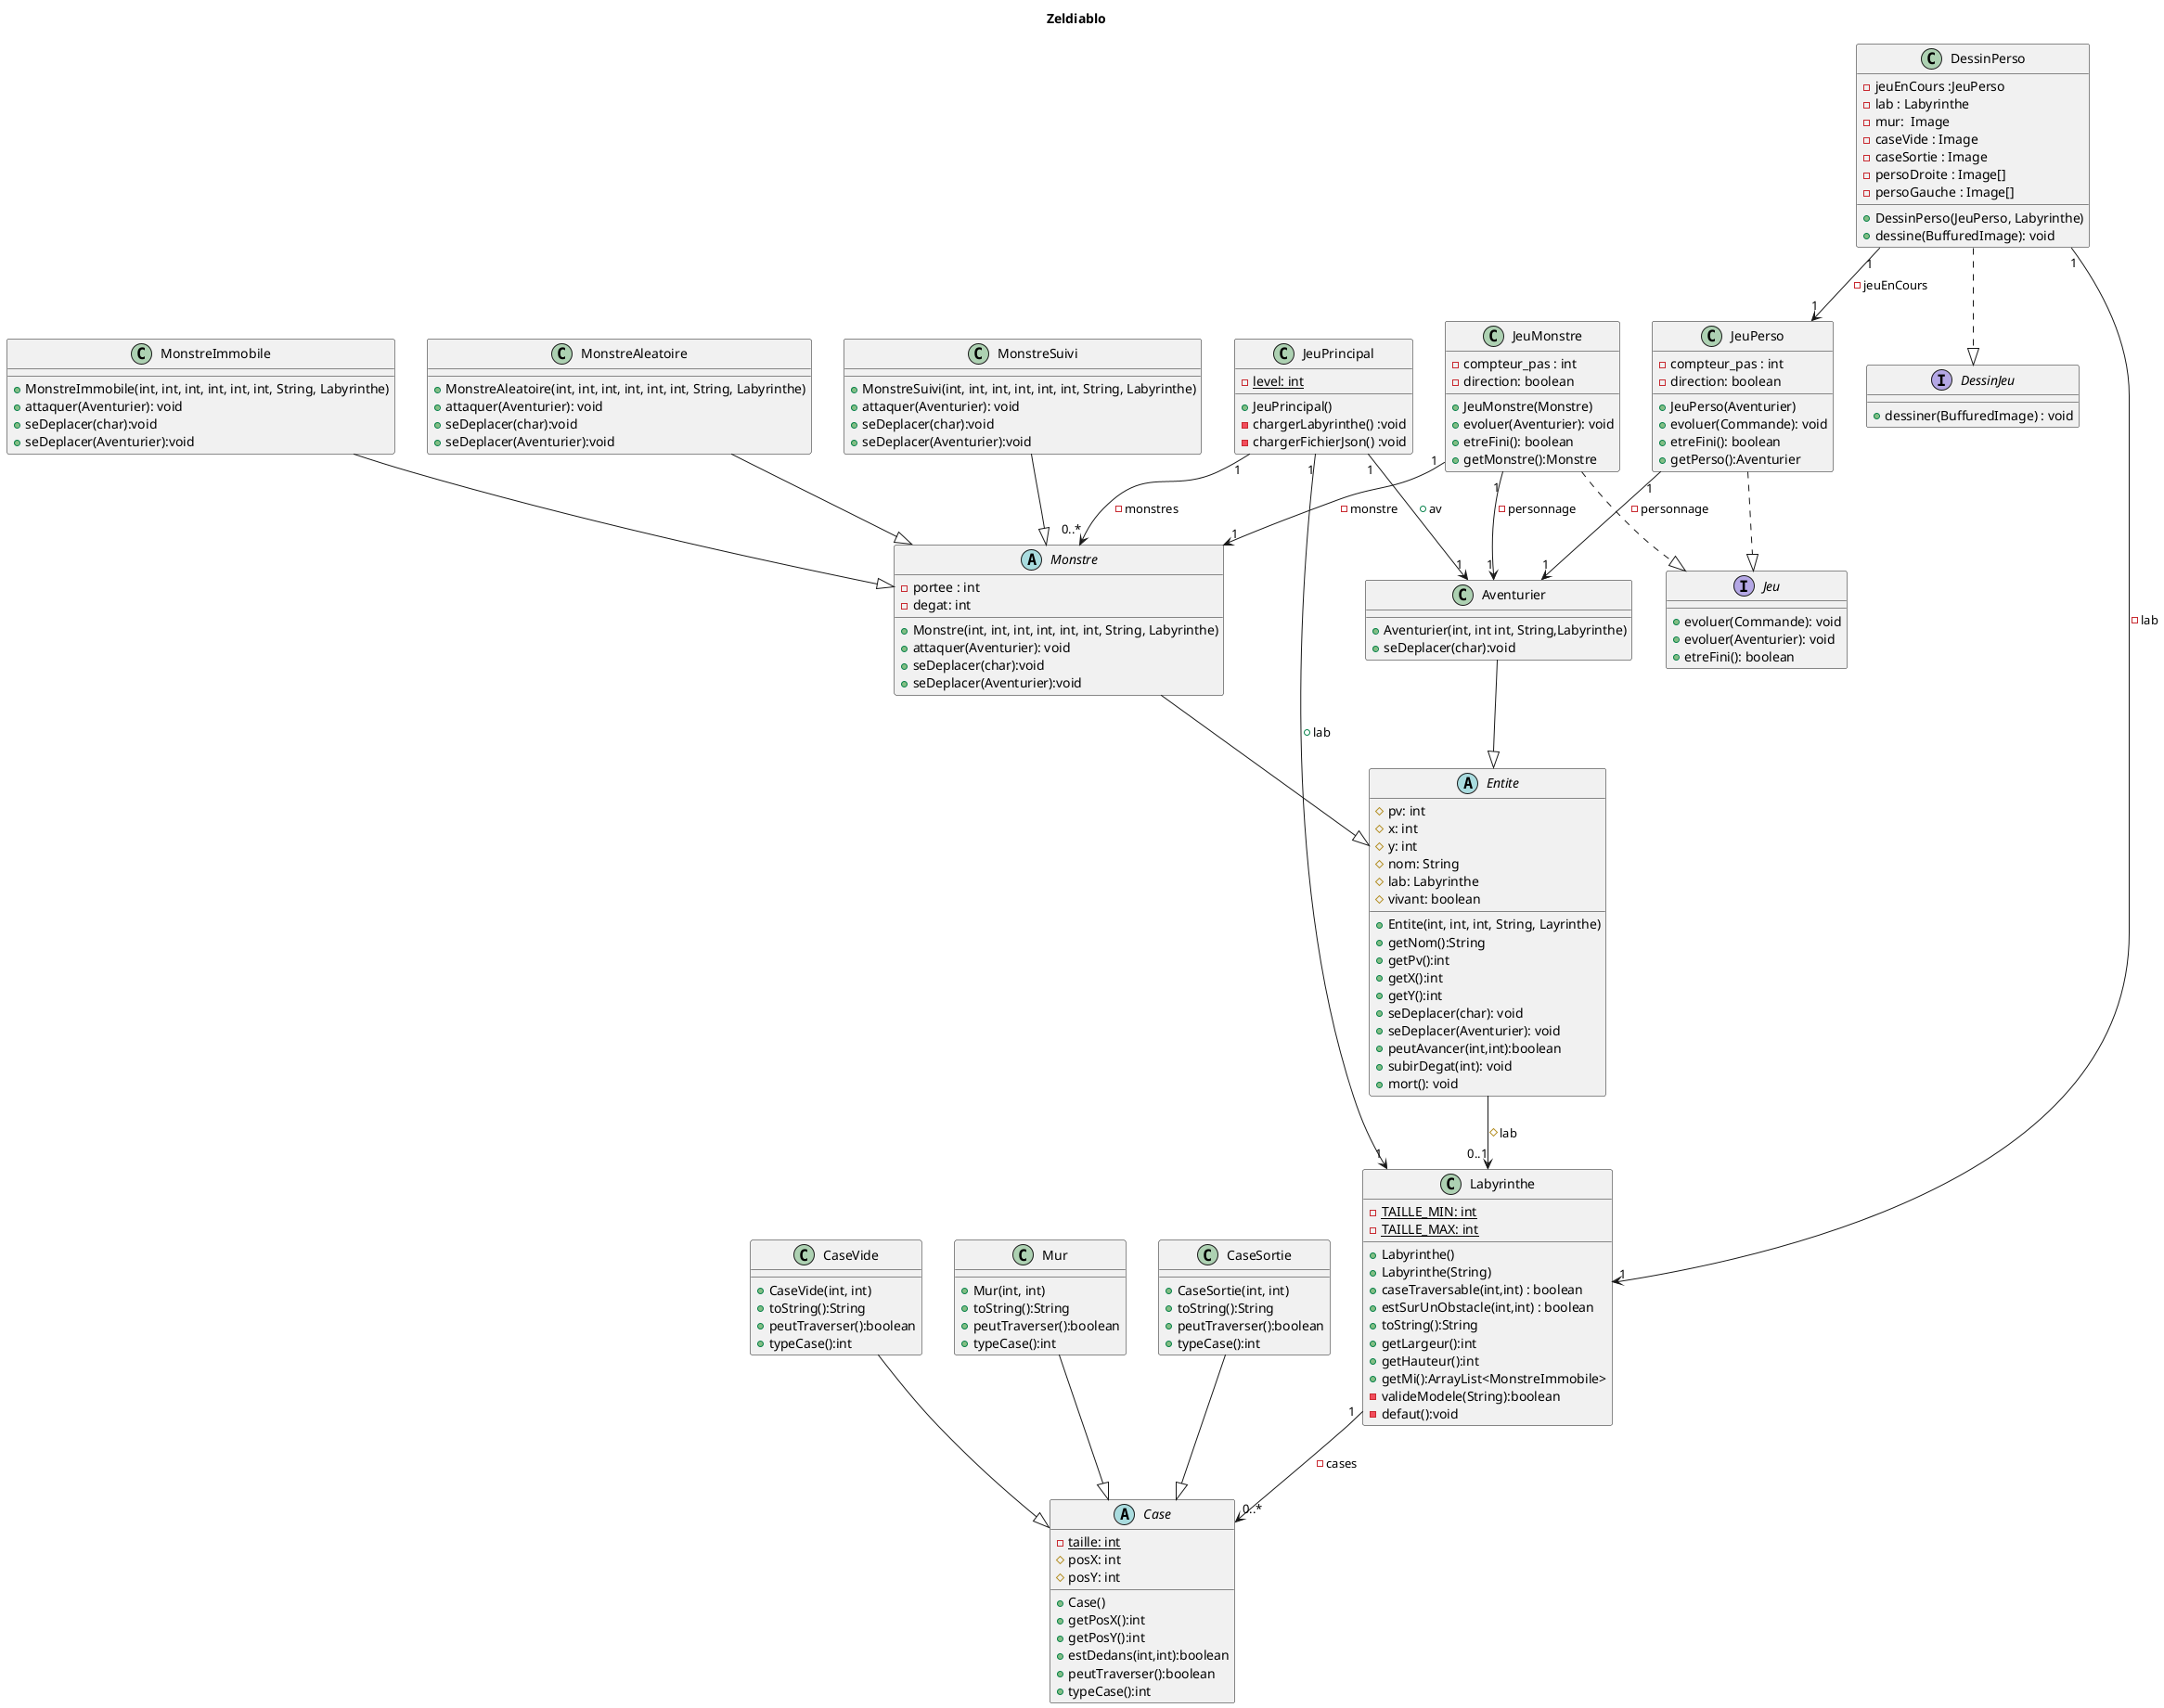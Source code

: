 @startuml
title Zeldiablo

interface Jeu {
    +evoluer(Commande): void
    +evoluer(Aventurier): void
    +etreFini(): boolean
}

class JeuPrincipal {
    -{static}level: int
    +JeuPrincipal()
    -chargerLabyrinthe() :void 
    -chargerFichierJson() :void 
}

class JeuPerso {
    -compteur_pas : int
    -direction: boolean
    +JeuPerso(Aventurier)
    +evoluer(Commande): void
    +etreFini(): boolean
    +getPerso():Aventurier
}

class JeuMonstre {
    -compteur_pas : int
    -direction: boolean
    +JeuMonstre(Monstre)
    +evoluer(Aventurier): void
    +etreFini(): boolean
    +getMonstre():Monstre
}

interface DessinJeu {
    +dessiner(BuffuredImage) : void
}

class DessinPerso {
    -jeuEnCours :JeuPerso 
    -lab : Labyrinthe
    -mur:  Image
    -caseVide : Image
    -caseSortie : Image
    -persoDroite : Image[]
    -persoGauche : Image[]
    +DessinPerso(JeuPerso, Labyrinthe)
    +dessine(BuffuredImage): void
}

class Labyrinthe {
    -{static}TAILLE_MIN: int
    -{static}TAILLE_MAX: int
    +Labyrinthe()
    +Labyrinthe(String)
    +caseTraversable(int,int) : boolean
    +estSurUnObstacle(int,int) : boolean
    +toString():String
    +getLargeur():int
    +getHauteur():int
    +getMi():ArrayList<MonstreImmobile>
    -valideModele(String):boolean
    -defaut():void
}

abstract Monstre {
    -portee : int
    -degat: int
    +Monstre(int, int, int, int, int, int, String, Labyrinthe)
    +attaquer(Aventurier): void
    +seDeplacer(char):void
    +seDeplacer(Aventurier):void
}

class MonstreAleatoire {

    +MonstreAleatoire(int, int, int, int, int, int, String, Labyrinthe)
    +attaquer(Aventurier): void
    +seDeplacer(char):void
    +seDeplacer(Aventurier):void
}

class MonstreSuivi {

    +MonstreSuivi(int, int, int, int, int, int, String, Labyrinthe)
    +attaquer(Aventurier): void
    +seDeplacer(char):void
    +seDeplacer(Aventurier):void
}

class MonstreImmobile {

    +MonstreImmobile(int, int, int, int, int, int, String, Labyrinthe)
    +attaquer(Aventurier): void
    +seDeplacer(char):void
    +seDeplacer(Aventurier):void
}

abstract Case {
    -{static} taille: int
    #posX: int
    #posY: int
    +Case()
    +getPosX():int
    +getPosY():int
    +estDedans(int,int):boolean
    +peutTraverser():boolean
    +typeCase():int
}

class CaseVide {
    +CaseVide(int, int)
    +toString():String
    +peutTraverser():boolean
    +typeCase():int
}

class Mur {
    +Mur(int, int)
    +toString():String
    +peutTraverser():boolean
    +typeCase():int
}

class CaseSortie {
    +CaseSortie(int, int)
    +toString():String
    +peutTraverser():boolean
    +typeCase():int
}
   

abstract Entite {
    #pv: int
    #x: int
    #y: int
    #nom: String
    #lab: Labyrinthe
    #vivant: boolean

    +Entite(int, int, int, String, Layrinthe)
    +getNom():String
    +getPv():int
    +getX():int
    +getY():int
    +seDeplacer(char): void
    +seDeplacer(Aventurier): void
    +peutAvancer(int,int):boolean
    +subirDegat(int): void
    +mort(): void
}

class Aventurier {
    +Aventurier(int, int int, String,Labyrinthe)
    +seDeplacer(char):void
}

DessinPerso "1" --> "1" Labyrinthe : -lab
DessinPerso "1" --> "1" JeuPerso : -jeuEnCours
DessinPerso ..|> DessinJeu

JeuPerso "1" --> "1" Aventurier : -personnage
JeuPerso ..|> Jeu

JeuMonstre "1" --> "1" Monstre : -monstre
JeuMonstre "1" --> "1" Aventurier : -personnage
JeuMonstre ..|> Jeu

JeuPrincipal "1" --> "1" Labyrinthe : +lab
JeuPrincipal "1" --> "1" Aventurier : +av

Entite --> "0..1" Labyrinthe : #lab

Aventurier --|> Entite

Monstre --|> Entite

Labyrinthe "1" --> "0..*" Case : -cases
JeuPrincipal "1" --> "0..*" Monstre : -monstres


CaseVide --|> Case

Mur --|> Case

CaseSortie--|> Case

MonstreImmobile--|> Monstre

MonstreAleatoire--|> Monstre

MonstreSuivi--|> Monstre
@enduml